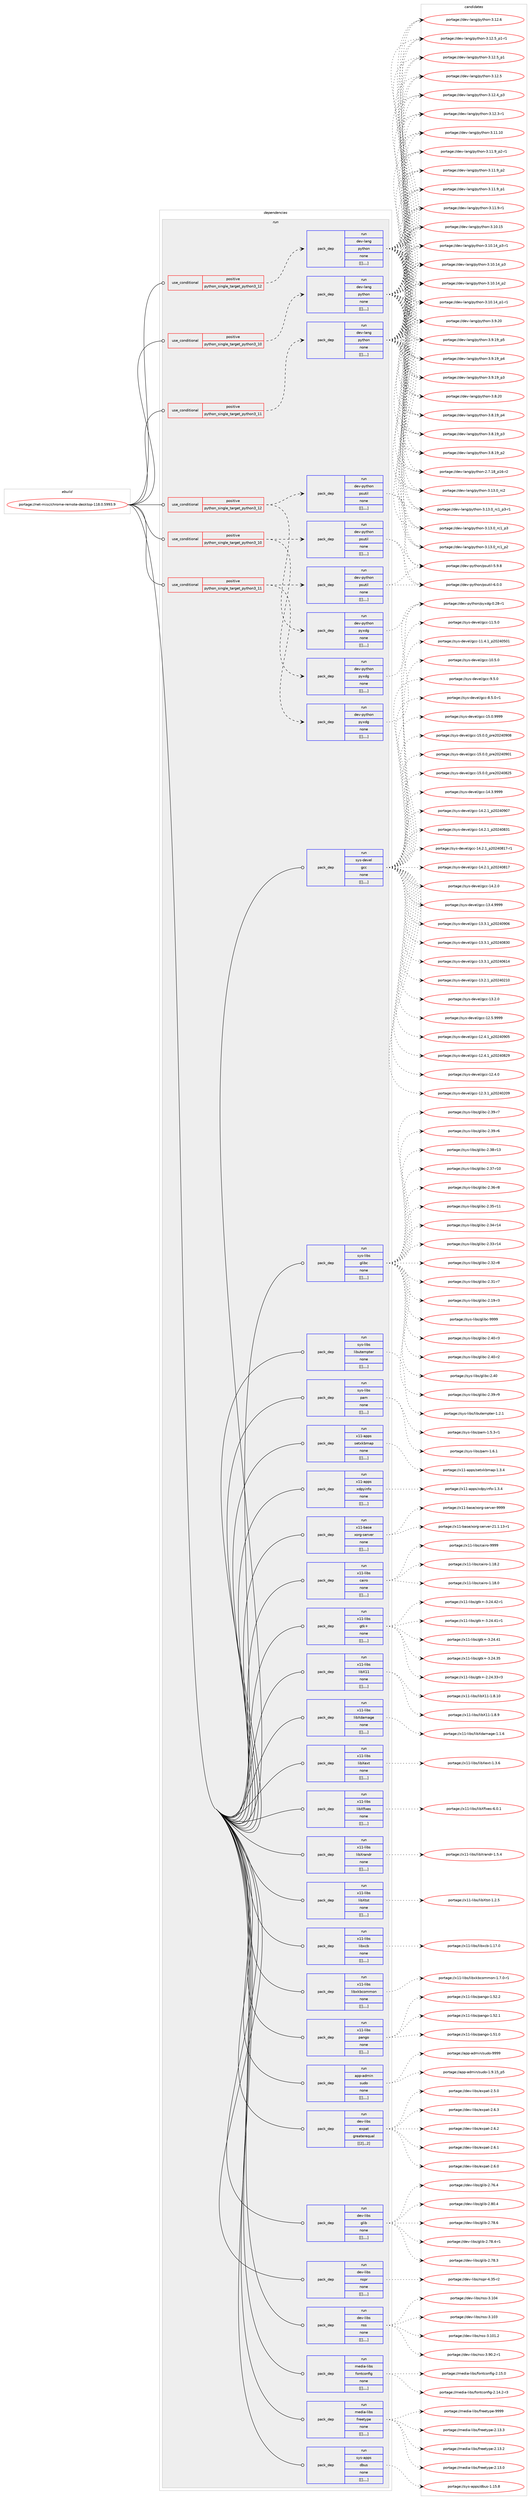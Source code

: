 digraph prolog {

# *************
# Graph options
# *************

newrank=true;
concentrate=true;
compound=true;
graph [rankdir=LR,fontname=Helvetica,fontsize=10,ranksep=1.5];#, ranksep=2.5, nodesep=0.2];
edge  [arrowhead=vee];
node  [fontname=Helvetica,fontsize=10];

# **********
# The ebuild
# **********

subgraph cluster_leftcol {
color=gray;
label=<<i>ebuild</i>>;
id [label="portage://net-misc/chrome-remote-desktop-118.0.5993.9", color=red, width=4, href="../net-misc/chrome-remote-desktop-118.0.5993.9.svg"];
}

# ****************
# The dependencies
# ****************

subgraph cluster_midcol {
color=gray;
label=<<i>dependencies</i>>;
subgraph cluster_compile {
fillcolor="#eeeeee";
style=filled;
label=<<i>compile</i>>;
}
subgraph cluster_compileandrun {
fillcolor="#eeeeee";
style=filled;
label=<<i>compile and run</i>>;
}
subgraph cluster_run {
fillcolor="#eeeeee";
style=filled;
label=<<i>run</i>>;
subgraph cond100582 {
dependency384788 [label=<<TABLE BORDER="0" CELLBORDER="1" CELLSPACING="0" CELLPADDING="4"><TR><TD ROWSPAN="3" CELLPADDING="10">use_conditional</TD></TR><TR><TD>positive</TD></TR><TR><TD>python_single_target_python3_10</TD></TR></TABLE>>, shape=none, color=red];
subgraph pack281384 {
dependency384789 [label=<<TABLE BORDER="0" CELLBORDER="1" CELLSPACING="0" CELLPADDING="4" WIDTH="220"><TR><TD ROWSPAN="6" CELLPADDING="30">pack_dep</TD></TR><TR><TD WIDTH="110">run</TD></TR><TR><TD>dev-lang</TD></TR><TR><TD>python</TD></TR><TR><TD>none</TD></TR><TR><TD>[[],,,,]</TD></TR></TABLE>>, shape=none, color=blue];
}
dependency384788:e -> dependency384789:w [weight=20,style="dashed",arrowhead="vee"];
}
id:e -> dependency384788:w [weight=20,style="solid",arrowhead="odot"];
subgraph cond100583 {
dependency384790 [label=<<TABLE BORDER="0" CELLBORDER="1" CELLSPACING="0" CELLPADDING="4"><TR><TD ROWSPAN="3" CELLPADDING="10">use_conditional</TD></TR><TR><TD>positive</TD></TR><TR><TD>python_single_target_python3_10</TD></TR></TABLE>>, shape=none, color=red];
subgraph pack281385 {
dependency384791 [label=<<TABLE BORDER="0" CELLBORDER="1" CELLSPACING="0" CELLPADDING="4" WIDTH="220"><TR><TD ROWSPAN="6" CELLPADDING="30">pack_dep</TD></TR><TR><TD WIDTH="110">run</TD></TR><TR><TD>dev-python</TD></TR><TR><TD>psutil</TD></TR><TR><TD>none</TD></TR><TR><TD>[[],,,,]</TD></TR></TABLE>>, shape=none, color=blue];
}
dependency384790:e -> dependency384791:w [weight=20,style="dashed",arrowhead="vee"];
subgraph pack281386 {
dependency384792 [label=<<TABLE BORDER="0" CELLBORDER="1" CELLSPACING="0" CELLPADDING="4" WIDTH="220"><TR><TD ROWSPAN="6" CELLPADDING="30">pack_dep</TD></TR><TR><TD WIDTH="110">run</TD></TR><TR><TD>dev-python</TD></TR><TR><TD>pyxdg</TD></TR><TR><TD>none</TD></TR><TR><TD>[[],,,,]</TD></TR></TABLE>>, shape=none, color=blue];
}
dependency384790:e -> dependency384792:w [weight=20,style="dashed",arrowhead="vee"];
}
id:e -> dependency384790:w [weight=20,style="solid",arrowhead="odot"];
subgraph cond100584 {
dependency384793 [label=<<TABLE BORDER="0" CELLBORDER="1" CELLSPACING="0" CELLPADDING="4"><TR><TD ROWSPAN="3" CELLPADDING="10">use_conditional</TD></TR><TR><TD>positive</TD></TR><TR><TD>python_single_target_python3_11</TD></TR></TABLE>>, shape=none, color=red];
subgraph pack281387 {
dependency384794 [label=<<TABLE BORDER="0" CELLBORDER="1" CELLSPACING="0" CELLPADDING="4" WIDTH="220"><TR><TD ROWSPAN="6" CELLPADDING="30">pack_dep</TD></TR><TR><TD WIDTH="110">run</TD></TR><TR><TD>dev-lang</TD></TR><TR><TD>python</TD></TR><TR><TD>none</TD></TR><TR><TD>[[],,,,]</TD></TR></TABLE>>, shape=none, color=blue];
}
dependency384793:e -> dependency384794:w [weight=20,style="dashed",arrowhead="vee"];
}
id:e -> dependency384793:w [weight=20,style="solid",arrowhead="odot"];
subgraph cond100585 {
dependency384795 [label=<<TABLE BORDER="0" CELLBORDER="1" CELLSPACING="0" CELLPADDING="4"><TR><TD ROWSPAN="3" CELLPADDING="10">use_conditional</TD></TR><TR><TD>positive</TD></TR><TR><TD>python_single_target_python3_11</TD></TR></TABLE>>, shape=none, color=red];
subgraph pack281388 {
dependency384796 [label=<<TABLE BORDER="0" CELLBORDER="1" CELLSPACING="0" CELLPADDING="4" WIDTH="220"><TR><TD ROWSPAN="6" CELLPADDING="30">pack_dep</TD></TR><TR><TD WIDTH="110">run</TD></TR><TR><TD>dev-python</TD></TR><TR><TD>psutil</TD></TR><TR><TD>none</TD></TR><TR><TD>[[],,,,]</TD></TR></TABLE>>, shape=none, color=blue];
}
dependency384795:e -> dependency384796:w [weight=20,style="dashed",arrowhead="vee"];
subgraph pack281389 {
dependency384797 [label=<<TABLE BORDER="0" CELLBORDER="1" CELLSPACING="0" CELLPADDING="4" WIDTH="220"><TR><TD ROWSPAN="6" CELLPADDING="30">pack_dep</TD></TR><TR><TD WIDTH="110">run</TD></TR><TR><TD>dev-python</TD></TR><TR><TD>pyxdg</TD></TR><TR><TD>none</TD></TR><TR><TD>[[],,,,]</TD></TR></TABLE>>, shape=none, color=blue];
}
dependency384795:e -> dependency384797:w [weight=20,style="dashed",arrowhead="vee"];
}
id:e -> dependency384795:w [weight=20,style="solid",arrowhead="odot"];
subgraph cond100586 {
dependency384798 [label=<<TABLE BORDER="0" CELLBORDER="1" CELLSPACING="0" CELLPADDING="4"><TR><TD ROWSPAN="3" CELLPADDING="10">use_conditional</TD></TR><TR><TD>positive</TD></TR><TR><TD>python_single_target_python3_12</TD></TR></TABLE>>, shape=none, color=red];
subgraph pack281390 {
dependency384799 [label=<<TABLE BORDER="0" CELLBORDER="1" CELLSPACING="0" CELLPADDING="4" WIDTH="220"><TR><TD ROWSPAN="6" CELLPADDING="30">pack_dep</TD></TR><TR><TD WIDTH="110">run</TD></TR><TR><TD>dev-lang</TD></TR><TR><TD>python</TD></TR><TR><TD>none</TD></TR><TR><TD>[[],,,,]</TD></TR></TABLE>>, shape=none, color=blue];
}
dependency384798:e -> dependency384799:w [weight=20,style="dashed",arrowhead="vee"];
}
id:e -> dependency384798:w [weight=20,style="solid",arrowhead="odot"];
subgraph cond100587 {
dependency384800 [label=<<TABLE BORDER="0" CELLBORDER="1" CELLSPACING="0" CELLPADDING="4"><TR><TD ROWSPAN="3" CELLPADDING="10">use_conditional</TD></TR><TR><TD>positive</TD></TR><TR><TD>python_single_target_python3_12</TD></TR></TABLE>>, shape=none, color=red];
subgraph pack281391 {
dependency384801 [label=<<TABLE BORDER="0" CELLBORDER="1" CELLSPACING="0" CELLPADDING="4" WIDTH="220"><TR><TD ROWSPAN="6" CELLPADDING="30">pack_dep</TD></TR><TR><TD WIDTH="110">run</TD></TR><TR><TD>dev-python</TD></TR><TR><TD>psutil</TD></TR><TR><TD>none</TD></TR><TR><TD>[[],,,,]</TD></TR></TABLE>>, shape=none, color=blue];
}
dependency384800:e -> dependency384801:w [weight=20,style="dashed",arrowhead="vee"];
subgraph pack281392 {
dependency384802 [label=<<TABLE BORDER="0" CELLBORDER="1" CELLSPACING="0" CELLPADDING="4" WIDTH="220"><TR><TD ROWSPAN="6" CELLPADDING="30">pack_dep</TD></TR><TR><TD WIDTH="110">run</TD></TR><TR><TD>dev-python</TD></TR><TR><TD>pyxdg</TD></TR><TR><TD>none</TD></TR><TR><TD>[[],,,,]</TD></TR></TABLE>>, shape=none, color=blue];
}
dependency384800:e -> dependency384802:w [weight=20,style="dashed",arrowhead="vee"];
}
id:e -> dependency384800:w [weight=20,style="solid",arrowhead="odot"];
subgraph pack281393 {
dependency384803 [label=<<TABLE BORDER="0" CELLBORDER="1" CELLSPACING="0" CELLPADDING="4" WIDTH="220"><TR><TD ROWSPAN="6" CELLPADDING="30">pack_dep</TD></TR><TR><TD WIDTH="110">run</TD></TR><TR><TD>app-admin</TD></TR><TR><TD>sudo</TD></TR><TR><TD>none</TD></TR><TR><TD>[[],,,,]</TD></TR></TABLE>>, shape=none, color=blue];
}
id:e -> dependency384803:w [weight=20,style="solid",arrowhead="odot"];
subgraph pack281394 {
dependency384804 [label=<<TABLE BORDER="0" CELLBORDER="1" CELLSPACING="0" CELLPADDING="4" WIDTH="220"><TR><TD ROWSPAN="6" CELLPADDING="30">pack_dep</TD></TR><TR><TD WIDTH="110">run</TD></TR><TR><TD>dev-libs</TD></TR><TR><TD>expat</TD></TR><TR><TD>greaterequal</TD></TR><TR><TD>[[2],,,2]</TD></TR></TABLE>>, shape=none, color=blue];
}
id:e -> dependency384804:w [weight=20,style="solid",arrowhead="odot"];
subgraph pack281395 {
dependency384805 [label=<<TABLE BORDER="0" CELLBORDER="1" CELLSPACING="0" CELLPADDING="4" WIDTH="220"><TR><TD ROWSPAN="6" CELLPADDING="30">pack_dep</TD></TR><TR><TD WIDTH="110">run</TD></TR><TR><TD>dev-libs</TD></TR><TR><TD>glib</TD></TR><TR><TD>none</TD></TR><TR><TD>[[],,,,]</TD></TR></TABLE>>, shape=none, color=blue];
}
id:e -> dependency384805:w [weight=20,style="solid",arrowhead="odot"];
subgraph pack281396 {
dependency384806 [label=<<TABLE BORDER="0" CELLBORDER="1" CELLSPACING="0" CELLPADDING="4" WIDTH="220"><TR><TD ROWSPAN="6" CELLPADDING="30">pack_dep</TD></TR><TR><TD WIDTH="110">run</TD></TR><TR><TD>dev-libs</TD></TR><TR><TD>nspr</TD></TR><TR><TD>none</TD></TR><TR><TD>[[],,,,]</TD></TR></TABLE>>, shape=none, color=blue];
}
id:e -> dependency384806:w [weight=20,style="solid",arrowhead="odot"];
subgraph pack281397 {
dependency384807 [label=<<TABLE BORDER="0" CELLBORDER="1" CELLSPACING="0" CELLPADDING="4" WIDTH="220"><TR><TD ROWSPAN="6" CELLPADDING="30">pack_dep</TD></TR><TR><TD WIDTH="110">run</TD></TR><TR><TD>dev-libs</TD></TR><TR><TD>nss</TD></TR><TR><TD>none</TD></TR><TR><TD>[[],,,,]</TD></TR></TABLE>>, shape=none, color=blue];
}
id:e -> dependency384807:w [weight=20,style="solid",arrowhead="odot"];
subgraph pack281398 {
dependency384808 [label=<<TABLE BORDER="0" CELLBORDER="1" CELLSPACING="0" CELLPADDING="4" WIDTH="220"><TR><TD ROWSPAN="6" CELLPADDING="30">pack_dep</TD></TR><TR><TD WIDTH="110">run</TD></TR><TR><TD>media-libs</TD></TR><TR><TD>fontconfig</TD></TR><TR><TD>none</TD></TR><TR><TD>[[],,,,]</TD></TR></TABLE>>, shape=none, color=blue];
}
id:e -> dependency384808:w [weight=20,style="solid",arrowhead="odot"];
subgraph pack281399 {
dependency384809 [label=<<TABLE BORDER="0" CELLBORDER="1" CELLSPACING="0" CELLPADDING="4" WIDTH="220"><TR><TD ROWSPAN="6" CELLPADDING="30">pack_dep</TD></TR><TR><TD WIDTH="110">run</TD></TR><TR><TD>media-libs</TD></TR><TR><TD>freetype</TD></TR><TR><TD>none</TD></TR><TR><TD>[[],,,,]</TD></TR></TABLE>>, shape=none, color=blue];
}
id:e -> dependency384809:w [weight=20,style="solid",arrowhead="odot"];
subgraph pack281400 {
dependency384810 [label=<<TABLE BORDER="0" CELLBORDER="1" CELLSPACING="0" CELLPADDING="4" WIDTH="220"><TR><TD ROWSPAN="6" CELLPADDING="30">pack_dep</TD></TR><TR><TD WIDTH="110">run</TD></TR><TR><TD>sys-apps</TD></TR><TR><TD>dbus</TD></TR><TR><TD>none</TD></TR><TR><TD>[[],,,,]</TD></TR></TABLE>>, shape=none, color=blue];
}
id:e -> dependency384810:w [weight=20,style="solid",arrowhead="odot"];
subgraph pack281401 {
dependency384811 [label=<<TABLE BORDER="0" CELLBORDER="1" CELLSPACING="0" CELLPADDING="4" WIDTH="220"><TR><TD ROWSPAN="6" CELLPADDING="30">pack_dep</TD></TR><TR><TD WIDTH="110">run</TD></TR><TR><TD>sys-devel</TD></TR><TR><TD>gcc</TD></TR><TR><TD>none</TD></TR><TR><TD>[[],,,,]</TD></TR></TABLE>>, shape=none, color=blue];
}
id:e -> dependency384811:w [weight=20,style="solid",arrowhead="odot"];
subgraph pack281402 {
dependency384812 [label=<<TABLE BORDER="0" CELLBORDER="1" CELLSPACING="0" CELLPADDING="4" WIDTH="220"><TR><TD ROWSPAN="6" CELLPADDING="30">pack_dep</TD></TR><TR><TD WIDTH="110">run</TD></TR><TR><TD>sys-libs</TD></TR><TR><TD>glibc</TD></TR><TR><TD>none</TD></TR><TR><TD>[[],,,,]</TD></TR></TABLE>>, shape=none, color=blue];
}
id:e -> dependency384812:w [weight=20,style="solid",arrowhead="odot"];
subgraph pack281403 {
dependency384813 [label=<<TABLE BORDER="0" CELLBORDER="1" CELLSPACING="0" CELLPADDING="4" WIDTH="220"><TR><TD ROWSPAN="6" CELLPADDING="30">pack_dep</TD></TR><TR><TD WIDTH="110">run</TD></TR><TR><TD>sys-libs</TD></TR><TR><TD>libutempter</TD></TR><TR><TD>none</TD></TR><TR><TD>[[],,,,]</TD></TR></TABLE>>, shape=none, color=blue];
}
id:e -> dependency384813:w [weight=20,style="solid",arrowhead="odot"];
subgraph pack281404 {
dependency384814 [label=<<TABLE BORDER="0" CELLBORDER="1" CELLSPACING="0" CELLPADDING="4" WIDTH="220"><TR><TD ROWSPAN="6" CELLPADDING="30">pack_dep</TD></TR><TR><TD WIDTH="110">run</TD></TR><TR><TD>sys-libs</TD></TR><TR><TD>pam</TD></TR><TR><TD>none</TD></TR><TR><TD>[[],,,,]</TD></TR></TABLE>>, shape=none, color=blue];
}
id:e -> dependency384814:w [weight=20,style="solid",arrowhead="odot"];
subgraph pack281405 {
dependency384815 [label=<<TABLE BORDER="0" CELLBORDER="1" CELLSPACING="0" CELLPADDING="4" WIDTH="220"><TR><TD ROWSPAN="6" CELLPADDING="30">pack_dep</TD></TR><TR><TD WIDTH="110">run</TD></TR><TR><TD>x11-apps</TD></TR><TR><TD>setxkbmap</TD></TR><TR><TD>none</TD></TR><TR><TD>[[],,,,]</TD></TR></TABLE>>, shape=none, color=blue];
}
id:e -> dependency384815:w [weight=20,style="solid",arrowhead="odot"];
subgraph pack281406 {
dependency384816 [label=<<TABLE BORDER="0" CELLBORDER="1" CELLSPACING="0" CELLPADDING="4" WIDTH="220"><TR><TD ROWSPAN="6" CELLPADDING="30">pack_dep</TD></TR><TR><TD WIDTH="110">run</TD></TR><TR><TD>x11-apps</TD></TR><TR><TD>xdpyinfo</TD></TR><TR><TD>none</TD></TR><TR><TD>[[],,,,]</TD></TR></TABLE>>, shape=none, color=blue];
}
id:e -> dependency384816:w [weight=20,style="solid",arrowhead="odot"];
subgraph pack281407 {
dependency384817 [label=<<TABLE BORDER="0" CELLBORDER="1" CELLSPACING="0" CELLPADDING="4" WIDTH="220"><TR><TD ROWSPAN="6" CELLPADDING="30">pack_dep</TD></TR><TR><TD WIDTH="110">run</TD></TR><TR><TD>x11-base</TD></TR><TR><TD>xorg-server</TD></TR><TR><TD>none</TD></TR><TR><TD>[[],,,,]</TD></TR></TABLE>>, shape=none, color=blue];
}
id:e -> dependency384817:w [weight=20,style="solid",arrowhead="odot"];
subgraph pack281408 {
dependency384818 [label=<<TABLE BORDER="0" CELLBORDER="1" CELLSPACING="0" CELLPADDING="4" WIDTH="220"><TR><TD ROWSPAN="6" CELLPADDING="30">pack_dep</TD></TR><TR><TD WIDTH="110">run</TD></TR><TR><TD>x11-libs</TD></TR><TR><TD>cairo</TD></TR><TR><TD>none</TD></TR><TR><TD>[[],,,,]</TD></TR></TABLE>>, shape=none, color=blue];
}
id:e -> dependency384818:w [weight=20,style="solid",arrowhead="odot"];
subgraph pack281409 {
dependency384819 [label=<<TABLE BORDER="0" CELLBORDER="1" CELLSPACING="0" CELLPADDING="4" WIDTH="220"><TR><TD ROWSPAN="6" CELLPADDING="30">pack_dep</TD></TR><TR><TD WIDTH="110">run</TD></TR><TR><TD>x11-libs</TD></TR><TR><TD>gtk+</TD></TR><TR><TD>none</TD></TR><TR><TD>[[],,,,]</TD></TR></TABLE>>, shape=none, color=blue];
}
id:e -> dependency384819:w [weight=20,style="solid",arrowhead="odot"];
subgraph pack281410 {
dependency384820 [label=<<TABLE BORDER="0" CELLBORDER="1" CELLSPACING="0" CELLPADDING="4" WIDTH="220"><TR><TD ROWSPAN="6" CELLPADDING="30">pack_dep</TD></TR><TR><TD WIDTH="110">run</TD></TR><TR><TD>x11-libs</TD></TR><TR><TD>libX11</TD></TR><TR><TD>none</TD></TR><TR><TD>[[],,,,]</TD></TR></TABLE>>, shape=none, color=blue];
}
id:e -> dependency384820:w [weight=20,style="solid",arrowhead="odot"];
subgraph pack281411 {
dependency384821 [label=<<TABLE BORDER="0" CELLBORDER="1" CELLSPACING="0" CELLPADDING="4" WIDTH="220"><TR><TD ROWSPAN="6" CELLPADDING="30">pack_dep</TD></TR><TR><TD WIDTH="110">run</TD></TR><TR><TD>x11-libs</TD></TR><TR><TD>libXdamage</TD></TR><TR><TD>none</TD></TR><TR><TD>[[],,,,]</TD></TR></TABLE>>, shape=none, color=blue];
}
id:e -> dependency384821:w [weight=20,style="solid",arrowhead="odot"];
subgraph pack281412 {
dependency384822 [label=<<TABLE BORDER="0" CELLBORDER="1" CELLSPACING="0" CELLPADDING="4" WIDTH="220"><TR><TD ROWSPAN="6" CELLPADDING="30">pack_dep</TD></TR><TR><TD WIDTH="110">run</TD></TR><TR><TD>x11-libs</TD></TR><TR><TD>libXext</TD></TR><TR><TD>none</TD></TR><TR><TD>[[],,,,]</TD></TR></TABLE>>, shape=none, color=blue];
}
id:e -> dependency384822:w [weight=20,style="solid",arrowhead="odot"];
subgraph pack281413 {
dependency384823 [label=<<TABLE BORDER="0" CELLBORDER="1" CELLSPACING="0" CELLPADDING="4" WIDTH="220"><TR><TD ROWSPAN="6" CELLPADDING="30">pack_dep</TD></TR><TR><TD WIDTH="110">run</TD></TR><TR><TD>x11-libs</TD></TR><TR><TD>libXfixes</TD></TR><TR><TD>none</TD></TR><TR><TD>[[],,,,]</TD></TR></TABLE>>, shape=none, color=blue];
}
id:e -> dependency384823:w [weight=20,style="solid",arrowhead="odot"];
subgraph pack281414 {
dependency384824 [label=<<TABLE BORDER="0" CELLBORDER="1" CELLSPACING="0" CELLPADDING="4" WIDTH="220"><TR><TD ROWSPAN="6" CELLPADDING="30">pack_dep</TD></TR><TR><TD WIDTH="110">run</TD></TR><TR><TD>x11-libs</TD></TR><TR><TD>libXrandr</TD></TR><TR><TD>none</TD></TR><TR><TD>[[],,,,]</TD></TR></TABLE>>, shape=none, color=blue];
}
id:e -> dependency384824:w [weight=20,style="solid",arrowhead="odot"];
subgraph pack281415 {
dependency384825 [label=<<TABLE BORDER="0" CELLBORDER="1" CELLSPACING="0" CELLPADDING="4" WIDTH="220"><TR><TD ROWSPAN="6" CELLPADDING="30">pack_dep</TD></TR><TR><TD WIDTH="110">run</TD></TR><TR><TD>x11-libs</TD></TR><TR><TD>libXtst</TD></TR><TR><TD>none</TD></TR><TR><TD>[[],,,,]</TD></TR></TABLE>>, shape=none, color=blue];
}
id:e -> dependency384825:w [weight=20,style="solid",arrowhead="odot"];
subgraph pack281416 {
dependency384826 [label=<<TABLE BORDER="0" CELLBORDER="1" CELLSPACING="0" CELLPADDING="4" WIDTH="220"><TR><TD ROWSPAN="6" CELLPADDING="30">pack_dep</TD></TR><TR><TD WIDTH="110">run</TD></TR><TR><TD>x11-libs</TD></TR><TR><TD>libxcb</TD></TR><TR><TD>none</TD></TR><TR><TD>[[],,,,]</TD></TR></TABLE>>, shape=none, color=blue];
}
id:e -> dependency384826:w [weight=20,style="solid",arrowhead="odot"];
subgraph pack281417 {
dependency384827 [label=<<TABLE BORDER="0" CELLBORDER="1" CELLSPACING="0" CELLPADDING="4" WIDTH="220"><TR><TD ROWSPAN="6" CELLPADDING="30">pack_dep</TD></TR><TR><TD WIDTH="110">run</TD></TR><TR><TD>x11-libs</TD></TR><TR><TD>libxkbcommon</TD></TR><TR><TD>none</TD></TR><TR><TD>[[],,,,]</TD></TR></TABLE>>, shape=none, color=blue];
}
id:e -> dependency384827:w [weight=20,style="solid",arrowhead="odot"];
subgraph pack281418 {
dependency384828 [label=<<TABLE BORDER="0" CELLBORDER="1" CELLSPACING="0" CELLPADDING="4" WIDTH="220"><TR><TD ROWSPAN="6" CELLPADDING="30">pack_dep</TD></TR><TR><TD WIDTH="110">run</TD></TR><TR><TD>x11-libs</TD></TR><TR><TD>pango</TD></TR><TR><TD>none</TD></TR><TR><TD>[[],,,,]</TD></TR></TABLE>>, shape=none, color=blue];
}
id:e -> dependency384828:w [weight=20,style="solid",arrowhead="odot"];
}
}

# **************
# The candidates
# **************

subgraph cluster_choices {
rank=same;
color=gray;
label=<<i>candidates</i>>;

subgraph choice281384 {
color=black;
nodesep=1;
choice10010111845108971101034711212111610411111045514649514648951149950 [label="portage://dev-lang/python-3.13.0_rc2", color=red, width=4,href="../dev-lang/python-3.13.0_rc2.svg"];
choice1001011184510897110103471121211161041111104551464951464895114994995112514511449 [label="portage://dev-lang/python-3.13.0_rc1_p3-r1", color=red, width=4,href="../dev-lang/python-3.13.0_rc1_p3-r1.svg"];
choice100101118451089711010347112121116104111110455146495146489511499499511251 [label="portage://dev-lang/python-3.13.0_rc1_p3", color=red, width=4,href="../dev-lang/python-3.13.0_rc1_p3.svg"];
choice100101118451089711010347112121116104111110455146495146489511499499511250 [label="portage://dev-lang/python-3.13.0_rc1_p2", color=red, width=4,href="../dev-lang/python-3.13.0_rc1_p2.svg"];
choice10010111845108971101034711212111610411111045514649504654 [label="portage://dev-lang/python-3.12.6", color=red, width=4,href="../dev-lang/python-3.12.6.svg"];
choice1001011184510897110103471121211161041111104551464950465395112494511449 [label="portage://dev-lang/python-3.12.5_p1-r1", color=red, width=4,href="../dev-lang/python-3.12.5_p1-r1.svg"];
choice100101118451089711010347112121116104111110455146495046539511249 [label="portage://dev-lang/python-3.12.5_p1", color=red, width=4,href="../dev-lang/python-3.12.5_p1.svg"];
choice10010111845108971101034711212111610411111045514649504653 [label="portage://dev-lang/python-3.12.5", color=red, width=4,href="../dev-lang/python-3.12.5.svg"];
choice100101118451089711010347112121116104111110455146495046529511251 [label="portage://dev-lang/python-3.12.4_p3", color=red, width=4,href="../dev-lang/python-3.12.4_p3.svg"];
choice100101118451089711010347112121116104111110455146495046514511449 [label="portage://dev-lang/python-3.12.3-r1", color=red, width=4,href="../dev-lang/python-3.12.3-r1.svg"];
choice1001011184510897110103471121211161041111104551464949464948 [label="portage://dev-lang/python-3.11.10", color=red, width=4,href="../dev-lang/python-3.11.10.svg"];
choice1001011184510897110103471121211161041111104551464949465795112504511449 [label="portage://dev-lang/python-3.11.9_p2-r1", color=red, width=4,href="../dev-lang/python-3.11.9_p2-r1.svg"];
choice100101118451089711010347112121116104111110455146494946579511250 [label="portage://dev-lang/python-3.11.9_p2", color=red, width=4,href="../dev-lang/python-3.11.9_p2.svg"];
choice100101118451089711010347112121116104111110455146494946579511249 [label="portage://dev-lang/python-3.11.9_p1", color=red, width=4,href="../dev-lang/python-3.11.9_p1.svg"];
choice100101118451089711010347112121116104111110455146494946574511449 [label="portage://dev-lang/python-3.11.9-r1", color=red, width=4,href="../dev-lang/python-3.11.9-r1.svg"];
choice1001011184510897110103471121211161041111104551464948464953 [label="portage://dev-lang/python-3.10.15", color=red, width=4,href="../dev-lang/python-3.10.15.svg"];
choice100101118451089711010347112121116104111110455146494846495295112514511449 [label="portage://dev-lang/python-3.10.14_p3-r1", color=red, width=4,href="../dev-lang/python-3.10.14_p3-r1.svg"];
choice10010111845108971101034711212111610411111045514649484649529511251 [label="portage://dev-lang/python-3.10.14_p3", color=red, width=4,href="../dev-lang/python-3.10.14_p3.svg"];
choice10010111845108971101034711212111610411111045514649484649529511250 [label="portage://dev-lang/python-3.10.14_p2", color=red, width=4,href="../dev-lang/python-3.10.14_p2.svg"];
choice100101118451089711010347112121116104111110455146494846495295112494511449 [label="portage://dev-lang/python-3.10.14_p1-r1", color=red, width=4,href="../dev-lang/python-3.10.14_p1-r1.svg"];
choice10010111845108971101034711212111610411111045514657465048 [label="portage://dev-lang/python-3.9.20", color=red, width=4,href="../dev-lang/python-3.9.20.svg"];
choice100101118451089711010347112121116104111110455146574649579511253 [label="portage://dev-lang/python-3.9.19_p5", color=red, width=4,href="../dev-lang/python-3.9.19_p5.svg"];
choice100101118451089711010347112121116104111110455146574649579511252 [label="portage://dev-lang/python-3.9.19_p4", color=red, width=4,href="../dev-lang/python-3.9.19_p4.svg"];
choice100101118451089711010347112121116104111110455146574649579511251 [label="portage://dev-lang/python-3.9.19_p3", color=red, width=4,href="../dev-lang/python-3.9.19_p3.svg"];
choice10010111845108971101034711212111610411111045514656465048 [label="portage://dev-lang/python-3.8.20", color=red, width=4,href="../dev-lang/python-3.8.20.svg"];
choice100101118451089711010347112121116104111110455146564649579511252 [label="portage://dev-lang/python-3.8.19_p4", color=red, width=4,href="../dev-lang/python-3.8.19_p4.svg"];
choice100101118451089711010347112121116104111110455146564649579511251 [label="portage://dev-lang/python-3.8.19_p3", color=red, width=4,href="../dev-lang/python-3.8.19_p3.svg"];
choice100101118451089711010347112121116104111110455146564649579511250 [label="portage://dev-lang/python-3.8.19_p2", color=red, width=4,href="../dev-lang/python-3.8.19_p2.svg"];
choice100101118451089711010347112121116104111110455046554649569511249544511450 [label="portage://dev-lang/python-2.7.18_p16-r2", color=red, width=4,href="../dev-lang/python-2.7.18_p16-r2.svg"];
dependency384789:e -> choice10010111845108971101034711212111610411111045514649514648951149950:w [style=dotted,weight="100"];
dependency384789:e -> choice1001011184510897110103471121211161041111104551464951464895114994995112514511449:w [style=dotted,weight="100"];
dependency384789:e -> choice100101118451089711010347112121116104111110455146495146489511499499511251:w [style=dotted,weight="100"];
dependency384789:e -> choice100101118451089711010347112121116104111110455146495146489511499499511250:w [style=dotted,weight="100"];
dependency384789:e -> choice10010111845108971101034711212111610411111045514649504654:w [style=dotted,weight="100"];
dependency384789:e -> choice1001011184510897110103471121211161041111104551464950465395112494511449:w [style=dotted,weight="100"];
dependency384789:e -> choice100101118451089711010347112121116104111110455146495046539511249:w [style=dotted,weight="100"];
dependency384789:e -> choice10010111845108971101034711212111610411111045514649504653:w [style=dotted,weight="100"];
dependency384789:e -> choice100101118451089711010347112121116104111110455146495046529511251:w [style=dotted,weight="100"];
dependency384789:e -> choice100101118451089711010347112121116104111110455146495046514511449:w [style=dotted,weight="100"];
dependency384789:e -> choice1001011184510897110103471121211161041111104551464949464948:w [style=dotted,weight="100"];
dependency384789:e -> choice1001011184510897110103471121211161041111104551464949465795112504511449:w [style=dotted,weight="100"];
dependency384789:e -> choice100101118451089711010347112121116104111110455146494946579511250:w [style=dotted,weight="100"];
dependency384789:e -> choice100101118451089711010347112121116104111110455146494946579511249:w [style=dotted,weight="100"];
dependency384789:e -> choice100101118451089711010347112121116104111110455146494946574511449:w [style=dotted,weight="100"];
dependency384789:e -> choice1001011184510897110103471121211161041111104551464948464953:w [style=dotted,weight="100"];
dependency384789:e -> choice100101118451089711010347112121116104111110455146494846495295112514511449:w [style=dotted,weight="100"];
dependency384789:e -> choice10010111845108971101034711212111610411111045514649484649529511251:w [style=dotted,weight="100"];
dependency384789:e -> choice10010111845108971101034711212111610411111045514649484649529511250:w [style=dotted,weight="100"];
dependency384789:e -> choice100101118451089711010347112121116104111110455146494846495295112494511449:w [style=dotted,weight="100"];
dependency384789:e -> choice10010111845108971101034711212111610411111045514657465048:w [style=dotted,weight="100"];
dependency384789:e -> choice100101118451089711010347112121116104111110455146574649579511253:w [style=dotted,weight="100"];
dependency384789:e -> choice100101118451089711010347112121116104111110455146574649579511252:w [style=dotted,weight="100"];
dependency384789:e -> choice100101118451089711010347112121116104111110455146574649579511251:w [style=dotted,weight="100"];
dependency384789:e -> choice10010111845108971101034711212111610411111045514656465048:w [style=dotted,weight="100"];
dependency384789:e -> choice100101118451089711010347112121116104111110455146564649579511252:w [style=dotted,weight="100"];
dependency384789:e -> choice100101118451089711010347112121116104111110455146564649579511251:w [style=dotted,weight="100"];
dependency384789:e -> choice100101118451089711010347112121116104111110455146564649579511250:w [style=dotted,weight="100"];
dependency384789:e -> choice100101118451089711010347112121116104111110455046554649569511249544511450:w [style=dotted,weight="100"];
}
subgraph choice281385 {
color=black;
nodesep=1;
choice1001011184511212111610411111047112115117116105108455446484648 [label="portage://dev-python/psutil-6.0.0", color=red, width=4,href="../dev-python/psutil-6.0.0.svg"];
choice1001011184511212111610411111047112115117116105108455346574656 [label="portage://dev-python/psutil-5.9.8", color=red, width=4,href="../dev-python/psutil-5.9.8.svg"];
dependency384791:e -> choice1001011184511212111610411111047112115117116105108455446484648:w [style=dotted,weight="100"];
dependency384791:e -> choice1001011184511212111610411111047112115117116105108455346574656:w [style=dotted,weight="100"];
}
subgraph choice281386 {
color=black;
nodesep=1;
choice100101118451121211161041111104711212112010010345484650564511449 [label="portage://dev-python/pyxdg-0.28-r1", color=red, width=4,href="../dev-python/pyxdg-0.28-r1.svg"];
dependency384792:e -> choice100101118451121211161041111104711212112010010345484650564511449:w [style=dotted,weight="100"];
}
subgraph choice281387 {
color=black;
nodesep=1;
choice10010111845108971101034711212111610411111045514649514648951149950 [label="portage://dev-lang/python-3.13.0_rc2", color=red, width=4,href="../dev-lang/python-3.13.0_rc2.svg"];
choice1001011184510897110103471121211161041111104551464951464895114994995112514511449 [label="portage://dev-lang/python-3.13.0_rc1_p3-r1", color=red, width=4,href="../dev-lang/python-3.13.0_rc1_p3-r1.svg"];
choice100101118451089711010347112121116104111110455146495146489511499499511251 [label="portage://dev-lang/python-3.13.0_rc1_p3", color=red, width=4,href="../dev-lang/python-3.13.0_rc1_p3.svg"];
choice100101118451089711010347112121116104111110455146495146489511499499511250 [label="portage://dev-lang/python-3.13.0_rc1_p2", color=red, width=4,href="../dev-lang/python-3.13.0_rc1_p2.svg"];
choice10010111845108971101034711212111610411111045514649504654 [label="portage://dev-lang/python-3.12.6", color=red, width=4,href="../dev-lang/python-3.12.6.svg"];
choice1001011184510897110103471121211161041111104551464950465395112494511449 [label="portage://dev-lang/python-3.12.5_p1-r1", color=red, width=4,href="../dev-lang/python-3.12.5_p1-r1.svg"];
choice100101118451089711010347112121116104111110455146495046539511249 [label="portage://dev-lang/python-3.12.5_p1", color=red, width=4,href="../dev-lang/python-3.12.5_p1.svg"];
choice10010111845108971101034711212111610411111045514649504653 [label="portage://dev-lang/python-3.12.5", color=red, width=4,href="../dev-lang/python-3.12.5.svg"];
choice100101118451089711010347112121116104111110455146495046529511251 [label="portage://dev-lang/python-3.12.4_p3", color=red, width=4,href="../dev-lang/python-3.12.4_p3.svg"];
choice100101118451089711010347112121116104111110455146495046514511449 [label="portage://dev-lang/python-3.12.3-r1", color=red, width=4,href="../dev-lang/python-3.12.3-r1.svg"];
choice1001011184510897110103471121211161041111104551464949464948 [label="portage://dev-lang/python-3.11.10", color=red, width=4,href="../dev-lang/python-3.11.10.svg"];
choice1001011184510897110103471121211161041111104551464949465795112504511449 [label="portage://dev-lang/python-3.11.9_p2-r1", color=red, width=4,href="../dev-lang/python-3.11.9_p2-r1.svg"];
choice100101118451089711010347112121116104111110455146494946579511250 [label="portage://dev-lang/python-3.11.9_p2", color=red, width=4,href="../dev-lang/python-3.11.9_p2.svg"];
choice100101118451089711010347112121116104111110455146494946579511249 [label="portage://dev-lang/python-3.11.9_p1", color=red, width=4,href="../dev-lang/python-3.11.9_p1.svg"];
choice100101118451089711010347112121116104111110455146494946574511449 [label="portage://dev-lang/python-3.11.9-r1", color=red, width=4,href="../dev-lang/python-3.11.9-r1.svg"];
choice1001011184510897110103471121211161041111104551464948464953 [label="portage://dev-lang/python-3.10.15", color=red, width=4,href="../dev-lang/python-3.10.15.svg"];
choice100101118451089711010347112121116104111110455146494846495295112514511449 [label="portage://dev-lang/python-3.10.14_p3-r1", color=red, width=4,href="../dev-lang/python-3.10.14_p3-r1.svg"];
choice10010111845108971101034711212111610411111045514649484649529511251 [label="portage://dev-lang/python-3.10.14_p3", color=red, width=4,href="../dev-lang/python-3.10.14_p3.svg"];
choice10010111845108971101034711212111610411111045514649484649529511250 [label="portage://dev-lang/python-3.10.14_p2", color=red, width=4,href="../dev-lang/python-3.10.14_p2.svg"];
choice100101118451089711010347112121116104111110455146494846495295112494511449 [label="portage://dev-lang/python-3.10.14_p1-r1", color=red, width=4,href="../dev-lang/python-3.10.14_p1-r1.svg"];
choice10010111845108971101034711212111610411111045514657465048 [label="portage://dev-lang/python-3.9.20", color=red, width=4,href="../dev-lang/python-3.9.20.svg"];
choice100101118451089711010347112121116104111110455146574649579511253 [label="portage://dev-lang/python-3.9.19_p5", color=red, width=4,href="../dev-lang/python-3.9.19_p5.svg"];
choice100101118451089711010347112121116104111110455146574649579511252 [label="portage://dev-lang/python-3.9.19_p4", color=red, width=4,href="../dev-lang/python-3.9.19_p4.svg"];
choice100101118451089711010347112121116104111110455146574649579511251 [label="portage://dev-lang/python-3.9.19_p3", color=red, width=4,href="../dev-lang/python-3.9.19_p3.svg"];
choice10010111845108971101034711212111610411111045514656465048 [label="portage://dev-lang/python-3.8.20", color=red, width=4,href="../dev-lang/python-3.8.20.svg"];
choice100101118451089711010347112121116104111110455146564649579511252 [label="portage://dev-lang/python-3.8.19_p4", color=red, width=4,href="../dev-lang/python-3.8.19_p4.svg"];
choice100101118451089711010347112121116104111110455146564649579511251 [label="portage://dev-lang/python-3.8.19_p3", color=red, width=4,href="../dev-lang/python-3.8.19_p3.svg"];
choice100101118451089711010347112121116104111110455146564649579511250 [label="portage://dev-lang/python-3.8.19_p2", color=red, width=4,href="../dev-lang/python-3.8.19_p2.svg"];
choice100101118451089711010347112121116104111110455046554649569511249544511450 [label="portage://dev-lang/python-2.7.18_p16-r2", color=red, width=4,href="../dev-lang/python-2.7.18_p16-r2.svg"];
dependency384794:e -> choice10010111845108971101034711212111610411111045514649514648951149950:w [style=dotted,weight="100"];
dependency384794:e -> choice1001011184510897110103471121211161041111104551464951464895114994995112514511449:w [style=dotted,weight="100"];
dependency384794:e -> choice100101118451089711010347112121116104111110455146495146489511499499511251:w [style=dotted,weight="100"];
dependency384794:e -> choice100101118451089711010347112121116104111110455146495146489511499499511250:w [style=dotted,weight="100"];
dependency384794:e -> choice10010111845108971101034711212111610411111045514649504654:w [style=dotted,weight="100"];
dependency384794:e -> choice1001011184510897110103471121211161041111104551464950465395112494511449:w [style=dotted,weight="100"];
dependency384794:e -> choice100101118451089711010347112121116104111110455146495046539511249:w [style=dotted,weight="100"];
dependency384794:e -> choice10010111845108971101034711212111610411111045514649504653:w [style=dotted,weight="100"];
dependency384794:e -> choice100101118451089711010347112121116104111110455146495046529511251:w [style=dotted,weight="100"];
dependency384794:e -> choice100101118451089711010347112121116104111110455146495046514511449:w [style=dotted,weight="100"];
dependency384794:e -> choice1001011184510897110103471121211161041111104551464949464948:w [style=dotted,weight="100"];
dependency384794:e -> choice1001011184510897110103471121211161041111104551464949465795112504511449:w [style=dotted,weight="100"];
dependency384794:e -> choice100101118451089711010347112121116104111110455146494946579511250:w [style=dotted,weight="100"];
dependency384794:e -> choice100101118451089711010347112121116104111110455146494946579511249:w [style=dotted,weight="100"];
dependency384794:e -> choice100101118451089711010347112121116104111110455146494946574511449:w [style=dotted,weight="100"];
dependency384794:e -> choice1001011184510897110103471121211161041111104551464948464953:w [style=dotted,weight="100"];
dependency384794:e -> choice100101118451089711010347112121116104111110455146494846495295112514511449:w [style=dotted,weight="100"];
dependency384794:e -> choice10010111845108971101034711212111610411111045514649484649529511251:w [style=dotted,weight="100"];
dependency384794:e -> choice10010111845108971101034711212111610411111045514649484649529511250:w [style=dotted,weight="100"];
dependency384794:e -> choice100101118451089711010347112121116104111110455146494846495295112494511449:w [style=dotted,weight="100"];
dependency384794:e -> choice10010111845108971101034711212111610411111045514657465048:w [style=dotted,weight="100"];
dependency384794:e -> choice100101118451089711010347112121116104111110455146574649579511253:w [style=dotted,weight="100"];
dependency384794:e -> choice100101118451089711010347112121116104111110455146574649579511252:w [style=dotted,weight="100"];
dependency384794:e -> choice100101118451089711010347112121116104111110455146574649579511251:w [style=dotted,weight="100"];
dependency384794:e -> choice10010111845108971101034711212111610411111045514656465048:w [style=dotted,weight="100"];
dependency384794:e -> choice100101118451089711010347112121116104111110455146564649579511252:w [style=dotted,weight="100"];
dependency384794:e -> choice100101118451089711010347112121116104111110455146564649579511251:w [style=dotted,weight="100"];
dependency384794:e -> choice100101118451089711010347112121116104111110455146564649579511250:w [style=dotted,weight="100"];
dependency384794:e -> choice100101118451089711010347112121116104111110455046554649569511249544511450:w [style=dotted,weight="100"];
}
subgraph choice281388 {
color=black;
nodesep=1;
choice1001011184511212111610411111047112115117116105108455446484648 [label="portage://dev-python/psutil-6.0.0", color=red, width=4,href="../dev-python/psutil-6.0.0.svg"];
choice1001011184511212111610411111047112115117116105108455346574656 [label="portage://dev-python/psutil-5.9.8", color=red, width=4,href="../dev-python/psutil-5.9.8.svg"];
dependency384796:e -> choice1001011184511212111610411111047112115117116105108455446484648:w [style=dotted,weight="100"];
dependency384796:e -> choice1001011184511212111610411111047112115117116105108455346574656:w [style=dotted,weight="100"];
}
subgraph choice281389 {
color=black;
nodesep=1;
choice100101118451121211161041111104711212112010010345484650564511449 [label="portage://dev-python/pyxdg-0.28-r1", color=red, width=4,href="../dev-python/pyxdg-0.28-r1.svg"];
dependency384797:e -> choice100101118451121211161041111104711212112010010345484650564511449:w [style=dotted,weight="100"];
}
subgraph choice281390 {
color=black;
nodesep=1;
choice10010111845108971101034711212111610411111045514649514648951149950 [label="portage://dev-lang/python-3.13.0_rc2", color=red, width=4,href="../dev-lang/python-3.13.0_rc2.svg"];
choice1001011184510897110103471121211161041111104551464951464895114994995112514511449 [label="portage://dev-lang/python-3.13.0_rc1_p3-r1", color=red, width=4,href="../dev-lang/python-3.13.0_rc1_p3-r1.svg"];
choice100101118451089711010347112121116104111110455146495146489511499499511251 [label="portage://dev-lang/python-3.13.0_rc1_p3", color=red, width=4,href="../dev-lang/python-3.13.0_rc1_p3.svg"];
choice100101118451089711010347112121116104111110455146495146489511499499511250 [label="portage://dev-lang/python-3.13.0_rc1_p2", color=red, width=4,href="../dev-lang/python-3.13.0_rc1_p2.svg"];
choice10010111845108971101034711212111610411111045514649504654 [label="portage://dev-lang/python-3.12.6", color=red, width=4,href="../dev-lang/python-3.12.6.svg"];
choice1001011184510897110103471121211161041111104551464950465395112494511449 [label="portage://dev-lang/python-3.12.5_p1-r1", color=red, width=4,href="../dev-lang/python-3.12.5_p1-r1.svg"];
choice100101118451089711010347112121116104111110455146495046539511249 [label="portage://dev-lang/python-3.12.5_p1", color=red, width=4,href="../dev-lang/python-3.12.5_p1.svg"];
choice10010111845108971101034711212111610411111045514649504653 [label="portage://dev-lang/python-3.12.5", color=red, width=4,href="../dev-lang/python-3.12.5.svg"];
choice100101118451089711010347112121116104111110455146495046529511251 [label="portage://dev-lang/python-3.12.4_p3", color=red, width=4,href="../dev-lang/python-3.12.4_p3.svg"];
choice100101118451089711010347112121116104111110455146495046514511449 [label="portage://dev-lang/python-3.12.3-r1", color=red, width=4,href="../dev-lang/python-3.12.3-r1.svg"];
choice1001011184510897110103471121211161041111104551464949464948 [label="portage://dev-lang/python-3.11.10", color=red, width=4,href="../dev-lang/python-3.11.10.svg"];
choice1001011184510897110103471121211161041111104551464949465795112504511449 [label="portage://dev-lang/python-3.11.9_p2-r1", color=red, width=4,href="../dev-lang/python-3.11.9_p2-r1.svg"];
choice100101118451089711010347112121116104111110455146494946579511250 [label="portage://dev-lang/python-3.11.9_p2", color=red, width=4,href="../dev-lang/python-3.11.9_p2.svg"];
choice100101118451089711010347112121116104111110455146494946579511249 [label="portage://dev-lang/python-3.11.9_p1", color=red, width=4,href="../dev-lang/python-3.11.9_p1.svg"];
choice100101118451089711010347112121116104111110455146494946574511449 [label="portage://dev-lang/python-3.11.9-r1", color=red, width=4,href="../dev-lang/python-3.11.9-r1.svg"];
choice1001011184510897110103471121211161041111104551464948464953 [label="portage://dev-lang/python-3.10.15", color=red, width=4,href="../dev-lang/python-3.10.15.svg"];
choice100101118451089711010347112121116104111110455146494846495295112514511449 [label="portage://dev-lang/python-3.10.14_p3-r1", color=red, width=4,href="../dev-lang/python-3.10.14_p3-r1.svg"];
choice10010111845108971101034711212111610411111045514649484649529511251 [label="portage://dev-lang/python-3.10.14_p3", color=red, width=4,href="../dev-lang/python-3.10.14_p3.svg"];
choice10010111845108971101034711212111610411111045514649484649529511250 [label="portage://dev-lang/python-3.10.14_p2", color=red, width=4,href="../dev-lang/python-3.10.14_p2.svg"];
choice100101118451089711010347112121116104111110455146494846495295112494511449 [label="portage://dev-lang/python-3.10.14_p1-r1", color=red, width=4,href="../dev-lang/python-3.10.14_p1-r1.svg"];
choice10010111845108971101034711212111610411111045514657465048 [label="portage://dev-lang/python-3.9.20", color=red, width=4,href="../dev-lang/python-3.9.20.svg"];
choice100101118451089711010347112121116104111110455146574649579511253 [label="portage://dev-lang/python-3.9.19_p5", color=red, width=4,href="../dev-lang/python-3.9.19_p5.svg"];
choice100101118451089711010347112121116104111110455146574649579511252 [label="portage://dev-lang/python-3.9.19_p4", color=red, width=4,href="../dev-lang/python-3.9.19_p4.svg"];
choice100101118451089711010347112121116104111110455146574649579511251 [label="portage://dev-lang/python-3.9.19_p3", color=red, width=4,href="../dev-lang/python-3.9.19_p3.svg"];
choice10010111845108971101034711212111610411111045514656465048 [label="portage://dev-lang/python-3.8.20", color=red, width=4,href="../dev-lang/python-3.8.20.svg"];
choice100101118451089711010347112121116104111110455146564649579511252 [label="portage://dev-lang/python-3.8.19_p4", color=red, width=4,href="../dev-lang/python-3.8.19_p4.svg"];
choice100101118451089711010347112121116104111110455146564649579511251 [label="portage://dev-lang/python-3.8.19_p3", color=red, width=4,href="../dev-lang/python-3.8.19_p3.svg"];
choice100101118451089711010347112121116104111110455146564649579511250 [label="portage://dev-lang/python-3.8.19_p2", color=red, width=4,href="../dev-lang/python-3.8.19_p2.svg"];
choice100101118451089711010347112121116104111110455046554649569511249544511450 [label="portage://dev-lang/python-2.7.18_p16-r2", color=red, width=4,href="../dev-lang/python-2.7.18_p16-r2.svg"];
dependency384799:e -> choice10010111845108971101034711212111610411111045514649514648951149950:w [style=dotted,weight="100"];
dependency384799:e -> choice1001011184510897110103471121211161041111104551464951464895114994995112514511449:w [style=dotted,weight="100"];
dependency384799:e -> choice100101118451089711010347112121116104111110455146495146489511499499511251:w [style=dotted,weight="100"];
dependency384799:e -> choice100101118451089711010347112121116104111110455146495146489511499499511250:w [style=dotted,weight="100"];
dependency384799:e -> choice10010111845108971101034711212111610411111045514649504654:w [style=dotted,weight="100"];
dependency384799:e -> choice1001011184510897110103471121211161041111104551464950465395112494511449:w [style=dotted,weight="100"];
dependency384799:e -> choice100101118451089711010347112121116104111110455146495046539511249:w [style=dotted,weight="100"];
dependency384799:e -> choice10010111845108971101034711212111610411111045514649504653:w [style=dotted,weight="100"];
dependency384799:e -> choice100101118451089711010347112121116104111110455146495046529511251:w [style=dotted,weight="100"];
dependency384799:e -> choice100101118451089711010347112121116104111110455146495046514511449:w [style=dotted,weight="100"];
dependency384799:e -> choice1001011184510897110103471121211161041111104551464949464948:w [style=dotted,weight="100"];
dependency384799:e -> choice1001011184510897110103471121211161041111104551464949465795112504511449:w [style=dotted,weight="100"];
dependency384799:e -> choice100101118451089711010347112121116104111110455146494946579511250:w [style=dotted,weight="100"];
dependency384799:e -> choice100101118451089711010347112121116104111110455146494946579511249:w [style=dotted,weight="100"];
dependency384799:e -> choice100101118451089711010347112121116104111110455146494946574511449:w [style=dotted,weight="100"];
dependency384799:e -> choice1001011184510897110103471121211161041111104551464948464953:w [style=dotted,weight="100"];
dependency384799:e -> choice100101118451089711010347112121116104111110455146494846495295112514511449:w [style=dotted,weight="100"];
dependency384799:e -> choice10010111845108971101034711212111610411111045514649484649529511251:w [style=dotted,weight="100"];
dependency384799:e -> choice10010111845108971101034711212111610411111045514649484649529511250:w [style=dotted,weight="100"];
dependency384799:e -> choice100101118451089711010347112121116104111110455146494846495295112494511449:w [style=dotted,weight="100"];
dependency384799:e -> choice10010111845108971101034711212111610411111045514657465048:w [style=dotted,weight="100"];
dependency384799:e -> choice100101118451089711010347112121116104111110455146574649579511253:w [style=dotted,weight="100"];
dependency384799:e -> choice100101118451089711010347112121116104111110455146574649579511252:w [style=dotted,weight="100"];
dependency384799:e -> choice100101118451089711010347112121116104111110455146574649579511251:w [style=dotted,weight="100"];
dependency384799:e -> choice10010111845108971101034711212111610411111045514656465048:w [style=dotted,weight="100"];
dependency384799:e -> choice100101118451089711010347112121116104111110455146564649579511252:w [style=dotted,weight="100"];
dependency384799:e -> choice100101118451089711010347112121116104111110455146564649579511251:w [style=dotted,weight="100"];
dependency384799:e -> choice100101118451089711010347112121116104111110455146564649579511250:w [style=dotted,weight="100"];
dependency384799:e -> choice100101118451089711010347112121116104111110455046554649569511249544511450:w [style=dotted,weight="100"];
}
subgraph choice281391 {
color=black;
nodesep=1;
choice1001011184511212111610411111047112115117116105108455446484648 [label="portage://dev-python/psutil-6.0.0", color=red, width=4,href="../dev-python/psutil-6.0.0.svg"];
choice1001011184511212111610411111047112115117116105108455346574656 [label="portage://dev-python/psutil-5.9.8", color=red, width=4,href="../dev-python/psutil-5.9.8.svg"];
dependency384801:e -> choice1001011184511212111610411111047112115117116105108455446484648:w [style=dotted,weight="100"];
dependency384801:e -> choice1001011184511212111610411111047112115117116105108455346574656:w [style=dotted,weight="100"];
}
subgraph choice281392 {
color=black;
nodesep=1;
choice100101118451121211161041111104711212112010010345484650564511449 [label="portage://dev-python/pyxdg-0.28-r1", color=red, width=4,href="../dev-python/pyxdg-0.28-r1.svg"];
dependency384802:e -> choice100101118451121211161041111104711212112010010345484650564511449:w [style=dotted,weight="100"];
}
subgraph choice281393 {
color=black;
nodesep=1;
choice971121124597100109105110471151171001114557575757 [label="portage://app-admin/sudo-9999", color=red, width=4,href="../app-admin/sudo-9999.svg"];
choice97112112459710010910511047115117100111454946574649539511253 [label="portage://app-admin/sudo-1.9.15_p5", color=red, width=4,href="../app-admin/sudo-1.9.15_p5.svg"];
dependency384803:e -> choice971121124597100109105110471151171001114557575757:w [style=dotted,weight="100"];
dependency384803:e -> choice97112112459710010910511047115117100111454946574649539511253:w [style=dotted,weight="100"];
}
subgraph choice281394 {
color=black;
nodesep=1;
choice10010111845108105981154710112011297116455046544651 [label="portage://dev-libs/expat-2.6.3", color=red, width=4,href="../dev-libs/expat-2.6.3.svg"];
choice10010111845108105981154710112011297116455046544650 [label="portage://dev-libs/expat-2.6.2", color=red, width=4,href="../dev-libs/expat-2.6.2.svg"];
choice10010111845108105981154710112011297116455046544649 [label="portage://dev-libs/expat-2.6.1", color=red, width=4,href="../dev-libs/expat-2.6.1.svg"];
choice10010111845108105981154710112011297116455046544648 [label="portage://dev-libs/expat-2.6.0", color=red, width=4,href="../dev-libs/expat-2.6.0.svg"];
choice10010111845108105981154710112011297116455046534648 [label="portage://dev-libs/expat-2.5.0", color=red, width=4,href="../dev-libs/expat-2.5.0.svg"];
dependency384804:e -> choice10010111845108105981154710112011297116455046544651:w [style=dotted,weight="100"];
dependency384804:e -> choice10010111845108105981154710112011297116455046544650:w [style=dotted,weight="100"];
dependency384804:e -> choice10010111845108105981154710112011297116455046544649:w [style=dotted,weight="100"];
dependency384804:e -> choice10010111845108105981154710112011297116455046544648:w [style=dotted,weight="100"];
dependency384804:e -> choice10010111845108105981154710112011297116455046534648:w [style=dotted,weight="100"];
}
subgraph choice281395 {
color=black;
nodesep=1;
choice1001011184510810598115471031081059845504656484652 [label="portage://dev-libs/glib-2.80.4", color=red, width=4,href="../dev-libs/glib-2.80.4.svg"];
choice1001011184510810598115471031081059845504655564654 [label="portage://dev-libs/glib-2.78.6", color=red, width=4,href="../dev-libs/glib-2.78.6.svg"];
choice10010111845108105981154710310810598455046555646524511449 [label="portage://dev-libs/glib-2.78.4-r1", color=red, width=4,href="../dev-libs/glib-2.78.4-r1.svg"];
choice1001011184510810598115471031081059845504655564651 [label="portage://dev-libs/glib-2.78.3", color=red, width=4,href="../dev-libs/glib-2.78.3.svg"];
choice1001011184510810598115471031081059845504655544652 [label="portage://dev-libs/glib-2.76.4", color=red, width=4,href="../dev-libs/glib-2.76.4.svg"];
dependency384805:e -> choice1001011184510810598115471031081059845504656484652:w [style=dotted,weight="100"];
dependency384805:e -> choice1001011184510810598115471031081059845504655564654:w [style=dotted,weight="100"];
dependency384805:e -> choice10010111845108105981154710310810598455046555646524511449:w [style=dotted,weight="100"];
dependency384805:e -> choice1001011184510810598115471031081059845504655564651:w [style=dotted,weight="100"];
dependency384805:e -> choice1001011184510810598115471031081059845504655544652:w [style=dotted,weight="100"];
}
subgraph choice281396 {
color=black;
nodesep=1;
choice10010111845108105981154711011511211445524651534511450 [label="portage://dev-libs/nspr-4.35-r2", color=red, width=4,href="../dev-libs/nspr-4.35-r2.svg"];
dependency384806:e -> choice10010111845108105981154711011511211445524651534511450:w [style=dotted,weight="100"];
}
subgraph choice281397 {
color=black;
nodesep=1;
choice100101118451081059811547110115115455146494852 [label="portage://dev-libs/nss-3.104", color=red, width=4,href="../dev-libs/nss-3.104.svg"];
choice100101118451081059811547110115115455146494851 [label="portage://dev-libs/nss-3.103", color=red, width=4,href="../dev-libs/nss-3.103.svg"];
choice1001011184510810598115471101151154551464948494650 [label="portage://dev-libs/nss-3.101.2", color=red, width=4,href="../dev-libs/nss-3.101.2.svg"];
choice100101118451081059811547110115115455146574846504511449 [label="portage://dev-libs/nss-3.90.2-r1", color=red, width=4,href="../dev-libs/nss-3.90.2-r1.svg"];
dependency384807:e -> choice100101118451081059811547110115115455146494852:w [style=dotted,weight="100"];
dependency384807:e -> choice100101118451081059811547110115115455146494851:w [style=dotted,weight="100"];
dependency384807:e -> choice1001011184510810598115471101151154551464948494650:w [style=dotted,weight="100"];
dependency384807:e -> choice100101118451081059811547110115115455146574846504511449:w [style=dotted,weight="100"];
}
subgraph choice281398 {
color=black;
nodesep=1;
choice109101100105974510810598115471021111101169911111010210510345504649534648 [label="portage://media-libs/fontconfig-2.15.0", color=red, width=4,href="../media-libs/fontconfig-2.15.0.svg"];
choice1091011001059745108105981154710211111011699111110102105103455046495246504511451 [label="portage://media-libs/fontconfig-2.14.2-r3", color=red, width=4,href="../media-libs/fontconfig-2.14.2-r3.svg"];
dependency384808:e -> choice109101100105974510810598115471021111101169911111010210510345504649534648:w [style=dotted,weight="100"];
dependency384808:e -> choice1091011001059745108105981154710211111011699111110102105103455046495246504511451:w [style=dotted,weight="100"];
}
subgraph choice281399 {
color=black;
nodesep=1;
choice109101100105974510810598115471021141011011161211121014557575757 [label="portage://media-libs/freetype-9999", color=red, width=4,href="../media-libs/freetype-9999.svg"];
choice1091011001059745108105981154710211410110111612111210145504649514651 [label="portage://media-libs/freetype-2.13.3", color=red, width=4,href="../media-libs/freetype-2.13.3.svg"];
choice1091011001059745108105981154710211410110111612111210145504649514650 [label="portage://media-libs/freetype-2.13.2", color=red, width=4,href="../media-libs/freetype-2.13.2.svg"];
choice1091011001059745108105981154710211410110111612111210145504649514648 [label="portage://media-libs/freetype-2.13.0", color=red, width=4,href="../media-libs/freetype-2.13.0.svg"];
dependency384809:e -> choice109101100105974510810598115471021141011011161211121014557575757:w [style=dotted,weight="100"];
dependency384809:e -> choice1091011001059745108105981154710211410110111612111210145504649514651:w [style=dotted,weight="100"];
dependency384809:e -> choice1091011001059745108105981154710211410110111612111210145504649514650:w [style=dotted,weight="100"];
dependency384809:e -> choice1091011001059745108105981154710211410110111612111210145504649514648:w [style=dotted,weight="100"];
}
subgraph choice281400 {
color=black;
nodesep=1;
choice1151211154597112112115471009811711545494649534656 [label="portage://sys-apps/dbus-1.15.8", color=red, width=4,href="../sys-apps/dbus-1.15.8.svg"];
dependency384810:e -> choice1151211154597112112115471009811711545494649534656:w [style=dotted,weight="100"];
}
subgraph choice281401 {
color=black;
nodesep=1;
choice1151211154510010111810110847103999945495346484657575757 [label="portage://sys-devel/gcc-15.0.9999", color=red, width=4,href="../sys-devel/gcc-15.0.9999.svg"];
choice1151211154510010111810110847103999945495346484648951121141015048505248574856 [label="portage://sys-devel/gcc-15.0.0_pre20240908", color=red, width=4,href="../sys-devel/gcc-15.0.0_pre20240908.svg"];
choice1151211154510010111810110847103999945495346484648951121141015048505248574849 [label="portage://sys-devel/gcc-15.0.0_pre20240901", color=red, width=4,href="../sys-devel/gcc-15.0.0_pre20240901.svg"];
choice1151211154510010111810110847103999945495346484648951121141015048505248565053 [label="portage://sys-devel/gcc-15.0.0_pre20240825", color=red, width=4,href="../sys-devel/gcc-15.0.0_pre20240825.svg"];
choice1151211154510010111810110847103999945495246514657575757 [label="portage://sys-devel/gcc-14.3.9999", color=red, width=4,href="../sys-devel/gcc-14.3.9999.svg"];
choice1151211154510010111810110847103999945495246504649951125048505248574855 [label="portage://sys-devel/gcc-14.2.1_p20240907", color=red, width=4,href="../sys-devel/gcc-14.2.1_p20240907.svg"];
choice1151211154510010111810110847103999945495246504649951125048505248565149 [label="portage://sys-devel/gcc-14.2.1_p20240831", color=red, width=4,href="../sys-devel/gcc-14.2.1_p20240831.svg"];
choice11512111545100101118101108471039999454952465046499511250485052485649554511449 [label="portage://sys-devel/gcc-14.2.1_p20240817-r1", color=red, width=4,href="../sys-devel/gcc-14.2.1_p20240817-r1.svg"];
choice1151211154510010111810110847103999945495246504649951125048505248564955 [label="portage://sys-devel/gcc-14.2.1_p20240817", color=red, width=4,href="../sys-devel/gcc-14.2.1_p20240817.svg"];
choice1151211154510010111810110847103999945495246504648 [label="portage://sys-devel/gcc-14.2.0", color=red, width=4,href="../sys-devel/gcc-14.2.0.svg"];
choice1151211154510010111810110847103999945495146524657575757 [label="portage://sys-devel/gcc-13.4.9999", color=red, width=4,href="../sys-devel/gcc-13.4.9999.svg"];
choice1151211154510010111810110847103999945495146514649951125048505248574854 [label="portage://sys-devel/gcc-13.3.1_p20240906", color=red, width=4,href="../sys-devel/gcc-13.3.1_p20240906.svg"];
choice1151211154510010111810110847103999945495146514649951125048505248565148 [label="portage://sys-devel/gcc-13.3.1_p20240830", color=red, width=4,href="../sys-devel/gcc-13.3.1_p20240830.svg"];
choice1151211154510010111810110847103999945495146514649951125048505248544952 [label="portage://sys-devel/gcc-13.3.1_p20240614", color=red, width=4,href="../sys-devel/gcc-13.3.1_p20240614.svg"];
choice1151211154510010111810110847103999945495146504649951125048505248504948 [label="portage://sys-devel/gcc-13.2.1_p20240210", color=red, width=4,href="../sys-devel/gcc-13.2.1_p20240210.svg"];
choice1151211154510010111810110847103999945495146504648 [label="portage://sys-devel/gcc-13.2.0", color=red, width=4,href="../sys-devel/gcc-13.2.0.svg"];
choice1151211154510010111810110847103999945495046534657575757 [label="portage://sys-devel/gcc-12.5.9999", color=red, width=4,href="../sys-devel/gcc-12.5.9999.svg"];
choice1151211154510010111810110847103999945495046524649951125048505248574853 [label="portage://sys-devel/gcc-12.4.1_p20240905", color=red, width=4,href="../sys-devel/gcc-12.4.1_p20240905.svg"];
choice1151211154510010111810110847103999945495046524649951125048505248565057 [label="portage://sys-devel/gcc-12.4.1_p20240829", color=red, width=4,href="../sys-devel/gcc-12.4.1_p20240829.svg"];
choice1151211154510010111810110847103999945495046524648 [label="portage://sys-devel/gcc-12.4.0", color=red, width=4,href="../sys-devel/gcc-12.4.0.svg"];
choice1151211154510010111810110847103999945495046514649951125048505248504857 [label="portage://sys-devel/gcc-12.3.1_p20240209", color=red, width=4,href="../sys-devel/gcc-12.3.1_p20240209.svg"];
choice1151211154510010111810110847103999945494946534648 [label="portage://sys-devel/gcc-11.5.0", color=red, width=4,href="../sys-devel/gcc-11.5.0.svg"];
choice1151211154510010111810110847103999945494946524649951125048505248534849 [label="portage://sys-devel/gcc-11.4.1_p20240501", color=red, width=4,href="../sys-devel/gcc-11.4.1_p20240501.svg"];
choice1151211154510010111810110847103999945494846534648 [label="portage://sys-devel/gcc-10.5.0", color=red, width=4,href="../sys-devel/gcc-10.5.0.svg"];
choice11512111545100101118101108471039999455746534648 [label="portage://sys-devel/gcc-9.5.0", color=red, width=4,href="../sys-devel/gcc-9.5.0.svg"];
choice115121115451001011181011084710399994556465346484511449 [label="portage://sys-devel/gcc-8.5.0-r1", color=red, width=4,href="../sys-devel/gcc-8.5.0-r1.svg"];
dependency384811:e -> choice1151211154510010111810110847103999945495346484657575757:w [style=dotted,weight="100"];
dependency384811:e -> choice1151211154510010111810110847103999945495346484648951121141015048505248574856:w [style=dotted,weight="100"];
dependency384811:e -> choice1151211154510010111810110847103999945495346484648951121141015048505248574849:w [style=dotted,weight="100"];
dependency384811:e -> choice1151211154510010111810110847103999945495346484648951121141015048505248565053:w [style=dotted,weight="100"];
dependency384811:e -> choice1151211154510010111810110847103999945495246514657575757:w [style=dotted,weight="100"];
dependency384811:e -> choice1151211154510010111810110847103999945495246504649951125048505248574855:w [style=dotted,weight="100"];
dependency384811:e -> choice1151211154510010111810110847103999945495246504649951125048505248565149:w [style=dotted,weight="100"];
dependency384811:e -> choice11512111545100101118101108471039999454952465046499511250485052485649554511449:w [style=dotted,weight="100"];
dependency384811:e -> choice1151211154510010111810110847103999945495246504649951125048505248564955:w [style=dotted,weight="100"];
dependency384811:e -> choice1151211154510010111810110847103999945495246504648:w [style=dotted,weight="100"];
dependency384811:e -> choice1151211154510010111810110847103999945495146524657575757:w [style=dotted,weight="100"];
dependency384811:e -> choice1151211154510010111810110847103999945495146514649951125048505248574854:w [style=dotted,weight="100"];
dependency384811:e -> choice1151211154510010111810110847103999945495146514649951125048505248565148:w [style=dotted,weight="100"];
dependency384811:e -> choice1151211154510010111810110847103999945495146514649951125048505248544952:w [style=dotted,weight="100"];
dependency384811:e -> choice1151211154510010111810110847103999945495146504649951125048505248504948:w [style=dotted,weight="100"];
dependency384811:e -> choice1151211154510010111810110847103999945495146504648:w [style=dotted,weight="100"];
dependency384811:e -> choice1151211154510010111810110847103999945495046534657575757:w [style=dotted,weight="100"];
dependency384811:e -> choice1151211154510010111810110847103999945495046524649951125048505248574853:w [style=dotted,weight="100"];
dependency384811:e -> choice1151211154510010111810110847103999945495046524649951125048505248565057:w [style=dotted,weight="100"];
dependency384811:e -> choice1151211154510010111810110847103999945495046524648:w [style=dotted,weight="100"];
dependency384811:e -> choice1151211154510010111810110847103999945495046514649951125048505248504857:w [style=dotted,weight="100"];
dependency384811:e -> choice1151211154510010111810110847103999945494946534648:w [style=dotted,weight="100"];
dependency384811:e -> choice1151211154510010111810110847103999945494946524649951125048505248534849:w [style=dotted,weight="100"];
dependency384811:e -> choice1151211154510010111810110847103999945494846534648:w [style=dotted,weight="100"];
dependency384811:e -> choice11512111545100101118101108471039999455746534648:w [style=dotted,weight="100"];
dependency384811:e -> choice115121115451001011181011084710399994556465346484511449:w [style=dotted,weight="100"];
}
subgraph choice281402 {
color=black;
nodesep=1;
choice11512111545108105981154710310810598994557575757 [label="portage://sys-libs/glibc-9999", color=red, width=4,href="../sys-libs/glibc-9999.svg"];
choice115121115451081059811547103108105989945504652484511451 [label="portage://sys-libs/glibc-2.40-r3", color=red, width=4,href="../sys-libs/glibc-2.40-r3.svg"];
choice115121115451081059811547103108105989945504652484511450 [label="portage://sys-libs/glibc-2.40-r2", color=red, width=4,href="../sys-libs/glibc-2.40-r2.svg"];
choice11512111545108105981154710310810598994550465248 [label="portage://sys-libs/glibc-2.40", color=red, width=4,href="../sys-libs/glibc-2.40.svg"];
choice115121115451081059811547103108105989945504651574511457 [label="portage://sys-libs/glibc-2.39-r9", color=red, width=4,href="../sys-libs/glibc-2.39-r9.svg"];
choice115121115451081059811547103108105989945504651574511455 [label="portage://sys-libs/glibc-2.39-r7", color=red, width=4,href="../sys-libs/glibc-2.39-r7.svg"];
choice115121115451081059811547103108105989945504651574511454 [label="portage://sys-libs/glibc-2.39-r6", color=red, width=4,href="../sys-libs/glibc-2.39-r6.svg"];
choice11512111545108105981154710310810598994550465156451144951 [label="portage://sys-libs/glibc-2.38-r13", color=red, width=4,href="../sys-libs/glibc-2.38-r13.svg"];
choice11512111545108105981154710310810598994550465155451144948 [label="portage://sys-libs/glibc-2.37-r10", color=red, width=4,href="../sys-libs/glibc-2.37-r10.svg"];
choice115121115451081059811547103108105989945504651544511456 [label="portage://sys-libs/glibc-2.36-r8", color=red, width=4,href="../sys-libs/glibc-2.36-r8.svg"];
choice11512111545108105981154710310810598994550465153451144949 [label="portage://sys-libs/glibc-2.35-r11", color=red, width=4,href="../sys-libs/glibc-2.35-r11.svg"];
choice11512111545108105981154710310810598994550465152451144952 [label="portage://sys-libs/glibc-2.34-r14", color=red, width=4,href="../sys-libs/glibc-2.34-r14.svg"];
choice11512111545108105981154710310810598994550465151451144952 [label="portage://sys-libs/glibc-2.33-r14", color=red, width=4,href="../sys-libs/glibc-2.33-r14.svg"];
choice115121115451081059811547103108105989945504651504511456 [label="portage://sys-libs/glibc-2.32-r8", color=red, width=4,href="../sys-libs/glibc-2.32-r8.svg"];
choice115121115451081059811547103108105989945504651494511455 [label="portage://sys-libs/glibc-2.31-r7", color=red, width=4,href="../sys-libs/glibc-2.31-r7.svg"];
choice115121115451081059811547103108105989945504649574511451 [label="portage://sys-libs/glibc-2.19-r3", color=red, width=4,href="../sys-libs/glibc-2.19-r3.svg"];
dependency384812:e -> choice11512111545108105981154710310810598994557575757:w [style=dotted,weight="100"];
dependency384812:e -> choice115121115451081059811547103108105989945504652484511451:w [style=dotted,weight="100"];
dependency384812:e -> choice115121115451081059811547103108105989945504652484511450:w [style=dotted,weight="100"];
dependency384812:e -> choice11512111545108105981154710310810598994550465248:w [style=dotted,weight="100"];
dependency384812:e -> choice115121115451081059811547103108105989945504651574511457:w [style=dotted,weight="100"];
dependency384812:e -> choice115121115451081059811547103108105989945504651574511455:w [style=dotted,weight="100"];
dependency384812:e -> choice115121115451081059811547103108105989945504651574511454:w [style=dotted,weight="100"];
dependency384812:e -> choice11512111545108105981154710310810598994550465156451144951:w [style=dotted,weight="100"];
dependency384812:e -> choice11512111545108105981154710310810598994550465155451144948:w [style=dotted,weight="100"];
dependency384812:e -> choice115121115451081059811547103108105989945504651544511456:w [style=dotted,weight="100"];
dependency384812:e -> choice11512111545108105981154710310810598994550465153451144949:w [style=dotted,weight="100"];
dependency384812:e -> choice11512111545108105981154710310810598994550465152451144952:w [style=dotted,weight="100"];
dependency384812:e -> choice11512111545108105981154710310810598994550465151451144952:w [style=dotted,weight="100"];
dependency384812:e -> choice115121115451081059811547103108105989945504651504511456:w [style=dotted,weight="100"];
dependency384812:e -> choice115121115451081059811547103108105989945504651494511455:w [style=dotted,weight="100"];
dependency384812:e -> choice115121115451081059811547103108105989945504649574511451:w [style=dotted,weight="100"];
}
subgraph choice281403 {
color=black;
nodesep=1;
choice11512111545108105981154710810598117116101109112116101114454946504649 [label="portage://sys-libs/libutempter-1.2.1", color=red, width=4,href="../sys-libs/libutempter-1.2.1.svg"];
dependency384813:e -> choice11512111545108105981154710810598117116101109112116101114454946504649:w [style=dotted,weight="100"];
}
subgraph choice281404 {
color=black;
nodesep=1;
choice11512111545108105981154711297109454946544649 [label="portage://sys-libs/pam-1.6.1", color=red, width=4,href="../sys-libs/pam-1.6.1.svg"];
choice115121115451081059811547112971094549465346514511449 [label="portage://sys-libs/pam-1.5.3-r1", color=red, width=4,href="../sys-libs/pam-1.5.3-r1.svg"];
dependency384814:e -> choice11512111545108105981154711297109454946544649:w [style=dotted,weight="100"];
dependency384814:e -> choice115121115451081059811547112971094549465346514511449:w [style=dotted,weight="100"];
}
subgraph choice281405 {
color=black;
nodesep=1;
choice12049494597112112115471151011161201079810997112454946514652 [label="portage://x11-apps/setxkbmap-1.3.4", color=red, width=4,href="../x11-apps/setxkbmap-1.3.4.svg"];
dependency384815:e -> choice12049494597112112115471151011161201079810997112454946514652:w [style=dotted,weight="100"];
}
subgraph choice281406 {
color=black;
nodesep=1;
choice1204949459711211211547120100112121105110102111454946514652 [label="portage://x11-apps/xdpyinfo-1.3.4", color=red, width=4,href="../x11-apps/xdpyinfo-1.3.4.svg"];
dependency384816:e -> choice1204949459711211211547120100112121105110102111454946514652:w [style=dotted,weight="100"];
}
subgraph choice281407 {
color=black;
nodesep=1;
choice120494945989711510147120111114103451151011141181011144557575757 [label="portage://x11-base/xorg-server-9999", color=red, width=4,href="../x11-base/xorg-server-9999.svg"];
choice1204949459897115101471201111141034511510111411810111445504946494649514511449 [label="portage://x11-base/xorg-server-21.1.13-r1", color=red, width=4,href="../x11-base/xorg-server-21.1.13-r1.svg"];
dependency384817:e -> choice120494945989711510147120111114103451151011141181011144557575757:w [style=dotted,weight="100"];
dependency384817:e -> choice1204949459897115101471201111141034511510111411810111445504946494649514511449:w [style=dotted,weight="100"];
}
subgraph choice281408 {
color=black;
nodesep=1;
choice120494945108105981154799971051141114557575757 [label="portage://x11-libs/cairo-9999", color=red, width=4,href="../x11-libs/cairo-9999.svg"];
choice1204949451081059811547999710511411145494649564650 [label="portage://x11-libs/cairo-1.18.2", color=red, width=4,href="../x11-libs/cairo-1.18.2.svg"];
choice1204949451081059811547999710511411145494649564648 [label="portage://x11-libs/cairo-1.18.0", color=red, width=4,href="../x11-libs/cairo-1.18.0.svg"];
dependency384818:e -> choice120494945108105981154799971051141114557575757:w [style=dotted,weight="100"];
dependency384818:e -> choice1204949451081059811547999710511411145494649564650:w [style=dotted,weight="100"];
dependency384818:e -> choice1204949451081059811547999710511411145494649564648:w [style=dotted,weight="100"];
}
subgraph choice281409 {
color=black;
nodesep=1;
choice12049494510810598115471031161074345514650524652504511449 [label="portage://x11-libs/gtk+-3.24.42-r1", color=red, width=4,href="../x11-libs/gtk+-3.24.42-r1.svg"];
choice12049494510810598115471031161074345514650524652494511449 [label="portage://x11-libs/gtk+-3.24.41-r1", color=red, width=4,href="../x11-libs/gtk+-3.24.41-r1.svg"];
choice1204949451081059811547103116107434551465052465249 [label="portage://x11-libs/gtk+-3.24.41", color=red, width=4,href="../x11-libs/gtk+-3.24.41.svg"];
choice1204949451081059811547103116107434551465052465153 [label="portage://x11-libs/gtk+-3.24.35", color=red, width=4,href="../x11-libs/gtk+-3.24.35.svg"];
choice12049494510810598115471031161074345504650524651514511451 [label="portage://x11-libs/gtk+-2.24.33-r3", color=red, width=4,href="../x11-libs/gtk+-2.24.33-r3.svg"];
dependency384819:e -> choice12049494510810598115471031161074345514650524652504511449:w [style=dotted,weight="100"];
dependency384819:e -> choice12049494510810598115471031161074345514650524652494511449:w [style=dotted,weight="100"];
dependency384819:e -> choice1204949451081059811547103116107434551465052465249:w [style=dotted,weight="100"];
dependency384819:e -> choice1204949451081059811547103116107434551465052465153:w [style=dotted,weight="100"];
dependency384819:e -> choice12049494510810598115471031161074345504650524651514511451:w [style=dotted,weight="100"];
}
subgraph choice281410 {
color=black;
nodesep=1;
choice12049494510810598115471081059888494945494656464948 [label="portage://x11-libs/libX11-1.8.10", color=red, width=4,href="../x11-libs/libX11-1.8.10.svg"];
choice120494945108105981154710810598884949454946564657 [label="portage://x11-libs/libX11-1.8.9", color=red, width=4,href="../x11-libs/libX11-1.8.9.svg"];
dependency384820:e -> choice12049494510810598115471081059888494945494656464948:w [style=dotted,weight="100"];
dependency384820:e -> choice120494945108105981154710810598884949454946564657:w [style=dotted,weight="100"];
}
subgraph choice281411 {
color=black;
nodesep=1;
choice120494945108105981154710810598881009710997103101454946494654 [label="portage://x11-libs/libXdamage-1.1.6", color=red, width=4,href="../x11-libs/libXdamage-1.1.6.svg"];
dependency384821:e -> choice120494945108105981154710810598881009710997103101454946494654:w [style=dotted,weight="100"];
}
subgraph choice281412 {
color=black;
nodesep=1;
choice12049494510810598115471081059888101120116454946514654 [label="portage://x11-libs/libXext-1.3.6", color=red, width=4,href="../x11-libs/libXext-1.3.6.svg"];
dependency384822:e -> choice12049494510810598115471081059888101120116454946514654:w [style=dotted,weight="100"];
}
subgraph choice281413 {
color=black;
nodesep=1;
choice12049494510810598115471081059888102105120101115455446484649 [label="portage://x11-libs/libXfixes-6.0.1", color=red, width=4,href="../x11-libs/libXfixes-6.0.1.svg"];
dependency384823:e -> choice12049494510810598115471081059888102105120101115455446484649:w [style=dotted,weight="100"];
}
subgraph choice281414 {
color=black;
nodesep=1;
choice1204949451081059811547108105988811497110100114454946534652 [label="portage://x11-libs/libXrandr-1.5.4", color=red, width=4,href="../x11-libs/libXrandr-1.5.4.svg"];
dependency384824:e -> choice1204949451081059811547108105988811497110100114454946534652:w [style=dotted,weight="100"];
}
subgraph choice281415 {
color=black;
nodesep=1;
choice12049494510810598115471081059888116115116454946504653 [label="portage://x11-libs/libXtst-1.2.5", color=red, width=4,href="../x11-libs/libXtst-1.2.5.svg"];
dependency384825:e -> choice12049494510810598115471081059888116115116454946504653:w [style=dotted,weight="100"];
}
subgraph choice281416 {
color=black;
nodesep=1;
choice120494945108105981154710810598120999845494649554648 [label="portage://x11-libs/libxcb-1.17.0", color=red, width=4,href="../x11-libs/libxcb-1.17.0.svg"];
dependency384826:e -> choice120494945108105981154710810598120999845494649554648:w [style=dotted,weight="100"];
}
subgraph choice281417 {
color=black;
nodesep=1;
choice12049494510810598115471081059812010798991111091091111104549465546484511449 [label="portage://x11-libs/libxkbcommon-1.7.0-r1", color=red, width=4,href="../x11-libs/libxkbcommon-1.7.0-r1.svg"];
dependency384827:e -> choice12049494510810598115471081059812010798991111091091111104549465546484511449:w [style=dotted,weight="100"];
}
subgraph choice281418 {
color=black;
nodesep=1;
choice12049494510810598115471129711010311145494653504650 [label="portage://x11-libs/pango-1.52.2", color=red, width=4,href="../x11-libs/pango-1.52.2.svg"];
choice12049494510810598115471129711010311145494653504649 [label="portage://x11-libs/pango-1.52.1", color=red, width=4,href="../x11-libs/pango-1.52.1.svg"];
choice12049494510810598115471129711010311145494653494648 [label="portage://x11-libs/pango-1.51.0", color=red, width=4,href="../x11-libs/pango-1.51.0.svg"];
dependency384828:e -> choice12049494510810598115471129711010311145494653504650:w [style=dotted,weight="100"];
dependency384828:e -> choice12049494510810598115471129711010311145494653504649:w [style=dotted,weight="100"];
dependency384828:e -> choice12049494510810598115471129711010311145494653494648:w [style=dotted,weight="100"];
}
}

}

